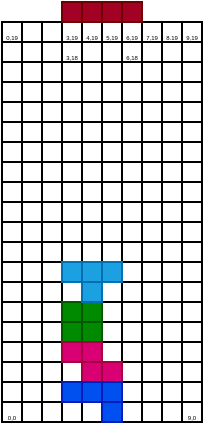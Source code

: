 <mxfile version="22.1.18" type="device">
  <diagram name="Page-1" id="uiqpxPCHIxC3Hkr9rHcT">
    <mxGraphModel dx="326" dy="216" grid="1" gridSize="10" guides="1" tooltips="1" connect="1" arrows="1" fold="1" page="1" pageScale="1" pageWidth="1100" pageHeight="850" math="0" shadow="0">
      <root>
        <mxCell id="0" />
        <mxCell id="1" parent="0" />
        <mxCell id="_7lWE-MWx_kLqU9YCzZ2-27" value="&lt;font style=&quot;font-size: 3px;&quot;&gt;0,19&lt;/font&gt;" style="rounded=0;whiteSpace=wrap;html=1;" vertex="1" parent="1">
          <mxGeometry y="650" width="10" height="10" as="geometry" />
        </mxCell>
        <mxCell id="_7lWE-MWx_kLqU9YCzZ2-28" value="" style="rounded=0;whiteSpace=wrap;html=1;" vertex="1" parent="1">
          <mxGeometry x="10" y="650" width="10" height="10" as="geometry" />
        </mxCell>
        <mxCell id="_7lWE-MWx_kLqU9YCzZ2-29" value="" style="rounded=0;whiteSpace=wrap;html=1;" vertex="1" parent="1">
          <mxGeometry x="20" y="650" width="10" height="10" as="geometry" />
        </mxCell>
        <mxCell id="_7lWE-MWx_kLqU9YCzZ2-30" value="&lt;font style=&quot;font-size: 3px;&quot;&gt;3,19&lt;/font&gt;" style="rounded=0;whiteSpace=wrap;html=1;" vertex="1" parent="1">
          <mxGeometry x="30" y="650" width="10" height="10" as="geometry" />
        </mxCell>
        <mxCell id="_7lWE-MWx_kLqU9YCzZ2-31" value="&lt;font style=&quot;font-size: 3px;&quot;&gt;4,19&lt;/font&gt;" style="rounded=0;whiteSpace=wrap;html=1;" vertex="1" parent="1">
          <mxGeometry x="40" y="650" width="10" height="10" as="geometry" />
        </mxCell>
        <mxCell id="_7lWE-MWx_kLqU9YCzZ2-32" value="&lt;font style=&quot;font-size: 3px;&quot;&gt;5,19&lt;/font&gt;" style="rounded=0;whiteSpace=wrap;html=1;" vertex="1" parent="1">
          <mxGeometry x="50" y="650" width="10" height="10" as="geometry" />
        </mxCell>
        <mxCell id="_7lWE-MWx_kLqU9YCzZ2-33" value="&lt;font style=&quot;font-size: 3px;&quot;&gt;6,19&lt;/font&gt;" style="rounded=0;whiteSpace=wrap;html=1;" vertex="1" parent="1">
          <mxGeometry x="60" y="650" width="10" height="10" as="geometry" />
        </mxCell>
        <mxCell id="_7lWE-MWx_kLqU9YCzZ2-34" value="&lt;font style=&quot;font-size: 3px;&quot;&gt;7,19&lt;/font&gt;" style="rounded=0;whiteSpace=wrap;html=1;" vertex="1" parent="1">
          <mxGeometry x="70" y="650" width="10" height="10" as="geometry" />
        </mxCell>
        <mxCell id="_7lWE-MWx_kLqU9YCzZ2-35" value="&lt;font style=&quot;font-size: 3px;&quot;&gt;8.19&lt;/font&gt;" style="rounded=0;whiteSpace=wrap;html=1;" vertex="1" parent="1">
          <mxGeometry x="80" y="650" width="10" height="10" as="geometry" />
        </mxCell>
        <mxCell id="_7lWE-MWx_kLqU9YCzZ2-36" value="&lt;font style=&quot;font-size: 3px;&quot;&gt;9,19&lt;/font&gt;" style="rounded=0;whiteSpace=wrap;html=1;" vertex="1" parent="1">
          <mxGeometry x="90" y="650" width="10" height="10" as="geometry" />
        </mxCell>
        <mxCell id="_7lWE-MWx_kLqU9YCzZ2-37" value="" style="rounded=0;whiteSpace=wrap;html=1;" vertex="1" parent="1">
          <mxGeometry y="660" width="10" height="10" as="geometry" />
        </mxCell>
        <mxCell id="_7lWE-MWx_kLqU9YCzZ2-38" value="" style="rounded=0;whiteSpace=wrap;html=1;" vertex="1" parent="1">
          <mxGeometry x="10" y="660" width="10" height="10" as="geometry" />
        </mxCell>
        <mxCell id="_7lWE-MWx_kLqU9YCzZ2-39" value="" style="rounded=0;whiteSpace=wrap;html=1;" vertex="1" parent="1">
          <mxGeometry x="20" y="660" width="10" height="10" as="geometry" />
        </mxCell>
        <mxCell id="_7lWE-MWx_kLqU9YCzZ2-40" value="&lt;font style=&quot;font-size: 3px;&quot;&gt;3,18&lt;/font&gt;" style="rounded=0;whiteSpace=wrap;html=1;" vertex="1" parent="1">
          <mxGeometry x="30" y="660" width="10" height="10" as="geometry" />
        </mxCell>
        <mxCell id="_7lWE-MWx_kLqU9YCzZ2-41" value="" style="rounded=0;whiteSpace=wrap;html=1;" vertex="1" parent="1">
          <mxGeometry x="40" y="660" width="10" height="10" as="geometry" />
        </mxCell>
        <mxCell id="_7lWE-MWx_kLqU9YCzZ2-42" value="" style="rounded=0;whiteSpace=wrap;html=1;" vertex="1" parent="1">
          <mxGeometry x="50" y="660" width="10" height="10" as="geometry" />
        </mxCell>
        <mxCell id="_7lWE-MWx_kLqU9YCzZ2-43" value="&lt;font style=&quot;font-size: 3px;&quot;&gt;6,18&lt;/font&gt;" style="rounded=0;whiteSpace=wrap;html=1;" vertex="1" parent="1">
          <mxGeometry x="60" y="660" width="10" height="10" as="geometry" />
        </mxCell>
        <mxCell id="_7lWE-MWx_kLqU9YCzZ2-44" value="" style="rounded=0;whiteSpace=wrap;html=1;" vertex="1" parent="1">
          <mxGeometry x="70" y="660" width="10" height="10" as="geometry" />
        </mxCell>
        <mxCell id="_7lWE-MWx_kLqU9YCzZ2-45" value="" style="rounded=0;whiteSpace=wrap;html=1;" vertex="1" parent="1">
          <mxGeometry x="80" y="660" width="10" height="10" as="geometry" />
        </mxCell>
        <mxCell id="_7lWE-MWx_kLqU9YCzZ2-46" value="" style="rounded=0;whiteSpace=wrap;html=1;" vertex="1" parent="1">
          <mxGeometry x="90" y="660" width="10" height="10" as="geometry" />
        </mxCell>
        <mxCell id="_7lWE-MWx_kLqU9YCzZ2-47" value="" style="rounded=0;whiteSpace=wrap;html=1;" vertex="1" parent="1">
          <mxGeometry y="670" width="10" height="10" as="geometry" />
        </mxCell>
        <mxCell id="_7lWE-MWx_kLqU9YCzZ2-48" value="" style="rounded=0;whiteSpace=wrap;html=1;" vertex="1" parent="1">
          <mxGeometry x="10" y="670" width="10" height="10" as="geometry" />
        </mxCell>
        <mxCell id="_7lWE-MWx_kLqU9YCzZ2-49" value="" style="rounded=0;whiteSpace=wrap;html=1;" vertex="1" parent="1">
          <mxGeometry x="20" y="670" width="10" height="10" as="geometry" />
        </mxCell>
        <mxCell id="_7lWE-MWx_kLqU9YCzZ2-50" value="" style="rounded=0;whiteSpace=wrap;html=1;" vertex="1" parent="1">
          <mxGeometry x="30" y="670" width="10" height="10" as="geometry" />
        </mxCell>
        <mxCell id="_7lWE-MWx_kLqU9YCzZ2-51" value="" style="rounded=0;whiteSpace=wrap;html=1;" vertex="1" parent="1">
          <mxGeometry x="40" y="670" width="10" height="10" as="geometry" />
        </mxCell>
        <mxCell id="_7lWE-MWx_kLqU9YCzZ2-52" value="" style="rounded=0;whiteSpace=wrap;html=1;" vertex="1" parent="1">
          <mxGeometry x="50" y="670" width="10" height="10" as="geometry" />
        </mxCell>
        <mxCell id="_7lWE-MWx_kLqU9YCzZ2-53" value="" style="rounded=0;whiteSpace=wrap;html=1;" vertex="1" parent="1">
          <mxGeometry x="60" y="670" width="10" height="10" as="geometry" />
        </mxCell>
        <mxCell id="_7lWE-MWx_kLqU9YCzZ2-54" value="" style="rounded=0;whiteSpace=wrap;html=1;" vertex="1" parent="1">
          <mxGeometry x="70" y="670" width="10" height="10" as="geometry" />
        </mxCell>
        <mxCell id="_7lWE-MWx_kLqU9YCzZ2-55" value="" style="rounded=0;whiteSpace=wrap;html=1;" vertex="1" parent="1">
          <mxGeometry x="80" y="670" width="10" height="10" as="geometry" />
        </mxCell>
        <mxCell id="_7lWE-MWx_kLqU9YCzZ2-56" value="" style="rounded=0;whiteSpace=wrap;html=1;" vertex="1" parent="1">
          <mxGeometry x="90" y="670" width="10" height="10" as="geometry" />
        </mxCell>
        <mxCell id="_7lWE-MWx_kLqU9YCzZ2-57" value="" style="rounded=0;whiteSpace=wrap;html=1;" vertex="1" parent="1">
          <mxGeometry y="680" width="10" height="10" as="geometry" />
        </mxCell>
        <mxCell id="_7lWE-MWx_kLqU9YCzZ2-58" value="" style="rounded=0;whiteSpace=wrap;html=1;" vertex="1" parent="1">
          <mxGeometry x="10" y="680" width="10" height="10" as="geometry" />
        </mxCell>
        <mxCell id="_7lWE-MWx_kLqU9YCzZ2-59" value="" style="rounded=0;whiteSpace=wrap;html=1;" vertex="1" parent="1">
          <mxGeometry x="20" y="680" width="10" height="10" as="geometry" />
        </mxCell>
        <mxCell id="_7lWE-MWx_kLqU9YCzZ2-60" value="" style="rounded=0;whiteSpace=wrap;html=1;" vertex="1" parent="1">
          <mxGeometry x="30" y="680" width="10" height="10" as="geometry" />
        </mxCell>
        <mxCell id="_7lWE-MWx_kLqU9YCzZ2-61" value="" style="rounded=0;whiteSpace=wrap;html=1;" vertex="1" parent="1">
          <mxGeometry x="40" y="680" width="10" height="10" as="geometry" />
        </mxCell>
        <mxCell id="_7lWE-MWx_kLqU9YCzZ2-62" value="" style="rounded=0;whiteSpace=wrap;html=1;" vertex="1" parent="1">
          <mxGeometry x="50" y="680" width="10" height="10" as="geometry" />
        </mxCell>
        <mxCell id="_7lWE-MWx_kLqU9YCzZ2-63" value="" style="rounded=0;whiteSpace=wrap;html=1;" vertex="1" parent="1">
          <mxGeometry x="60" y="680" width="10" height="10" as="geometry" />
        </mxCell>
        <mxCell id="_7lWE-MWx_kLqU9YCzZ2-64" value="" style="rounded=0;whiteSpace=wrap;html=1;" vertex="1" parent="1">
          <mxGeometry x="70" y="680" width="10" height="10" as="geometry" />
        </mxCell>
        <mxCell id="_7lWE-MWx_kLqU9YCzZ2-65" value="" style="rounded=0;whiteSpace=wrap;html=1;" vertex="1" parent="1">
          <mxGeometry x="80" y="680" width="10" height="10" as="geometry" />
        </mxCell>
        <mxCell id="_7lWE-MWx_kLqU9YCzZ2-66" value="" style="rounded=0;whiteSpace=wrap;html=1;" vertex="1" parent="1">
          <mxGeometry x="90" y="680" width="10" height="10" as="geometry" />
        </mxCell>
        <mxCell id="_7lWE-MWx_kLqU9YCzZ2-67" value="" style="rounded=0;whiteSpace=wrap;html=1;" vertex="1" parent="1">
          <mxGeometry y="690" width="10" height="10" as="geometry" />
        </mxCell>
        <mxCell id="_7lWE-MWx_kLqU9YCzZ2-68" value="" style="rounded=0;whiteSpace=wrap;html=1;" vertex="1" parent="1">
          <mxGeometry x="10" y="690" width="10" height="10" as="geometry" />
        </mxCell>
        <mxCell id="_7lWE-MWx_kLqU9YCzZ2-69" value="" style="rounded=0;whiteSpace=wrap;html=1;" vertex="1" parent="1">
          <mxGeometry x="20" y="690" width="10" height="10" as="geometry" />
        </mxCell>
        <mxCell id="_7lWE-MWx_kLqU9YCzZ2-70" value="" style="rounded=0;whiteSpace=wrap;html=1;" vertex="1" parent="1">
          <mxGeometry x="30" y="690" width="10" height="10" as="geometry" />
        </mxCell>
        <mxCell id="_7lWE-MWx_kLqU9YCzZ2-71" value="" style="rounded=0;whiteSpace=wrap;html=1;" vertex="1" parent="1">
          <mxGeometry x="40" y="690" width="10" height="10" as="geometry" />
        </mxCell>
        <mxCell id="_7lWE-MWx_kLqU9YCzZ2-72" value="" style="rounded=0;whiteSpace=wrap;html=1;" vertex="1" parent="1">
          <mxGeometry x="50" y="690" width="10" height="10" as="geometry" />
        </mxCell>
        <mxCell id="_7lWE-MWx_kLqU9YCzZ2-73" value="" style="rounded=0;whiteSpace=wrap;html=1;" vertex="1" parent="1">
          <mxGeometry x="60" y="690" width="10" height="10" as="geometry" />
        </mxCell>
        <mxCell id="_7lWE-MWx_kLqU9YCzZ2-74" value="" style="rounded=0;whiteSpace=wrap;html=1;" vertex="1" parent="1">
          <mxGeometry x="70" y="690" width="10" height="10" as="geometry" />
        </mxCell>
        <mxCell id="_7lWE-MWx_kLqU9YCzZ2-75" value="" style="rounded=0;whiteSpace=wrap;html=1;" vertex="1" parent="1">
          <mxGeometry x="80" y="690" width="10" height="10" as="geometry" />
        </mxCell>
        <mxCell id="_7lWE-MWx_kLqU9YCzZ2-76" value="" style="rounded=0;whiteSpace=wrap;html=1;" vertex="1" parent="1">
          <mxGeometry x="90" y="690" width="10" height="10" as="geometry" />
        </mxCell>
        <mxCell id="_7lWE-MWx_kLqU9YCzZ2-77" value="" style="rounded=0;whiteSpace=wrap;html=1;" vertex="1" parent="1">
          <mxGeometry y="700" width="10" height="10" as="geometry" />
        </mxCell>
        <mxCell id="_7lWE-MWx_kLqU9YCzZ2-78" value="" style="rounded=0;whiteSpace=wrap;html=1;" vertex="1" parent="1">
          <mxGeometry x="10" y="700" width="10" height="10" as="geometry" />
        </mxCell>
        <mxCell id="_7lWE-MWx_kLqU9YCzZ2-79" value="" style="rounded=0;whiteSpace=wrap;html=1;" vertex="1" parent="1">
          <mxGeometry x="20" y="700" width="10" height="10" as="geometry" />
        </mxCell>
        <mxCell id="_7lWE-MWx_kLqU9YCzZ2-80" value="" style="rounded=0;whiteSpace=wrap;html=1;" vertex="1" parent="1">
          <mxGeometry x="30" y="700" width="10" height="10" as="geometry" />
        </mxCell>
        <mxCell id="_7lWE-MWx_kLqU9YCzZ2-81" value="" style="rounded=0;whiteSpace=wrap;html=1;" vertex="1" parent="1">
          <mxGeometry x="40" y="700" width="10" height="10" as="geometry" />
        </mxCell>
        <mxCell id="_7lWE-MWx_kLqU9YCzZ2-82" value="" style="rounded=0;whiteSpace=wrap;html=1;" vertex="1" parent="1">
          <mxGeometry x="50" y="700" width="10" height="10" as="geometry" />
        </mxCell>
        <mxCell id="_7lWE-MWx_kLqU9YCzZ2-83" value="" style="rounded=0;whiteSpace=wrap;html=1;" vertex="1" parent="1">
          <mxGeometry x="60" y="700" width="10" height="10" as="geometry" />
        </mxCell>
        <mxCell id="_7lWE-MWx_kLqU9YCzZ2-84" value="" style="rounded=0;whiteSpace=wrap;html=1;" vertex="1" parent="1">
          <mxGeometry x="70" y="700" width="10" height="10" as="geometry" />
        </mxCell>
        <mxCell id="_7lWE-MWx_kLqU9YCzZ2-85" value="" style="rounded=0;whiteSpace=wrap;html=1;" vertex="1" parent="1">
          <mxGeometry x="80" y="700" width="10" height="10" as="geometry" />
        </mxCell>
        <mxCell id="_7lWE-MWx_kLqU9YCzZ2-86" value="" style="rounded=0;whiteSpace=wrap;html=1;" vertex="1" parent="1">
          <mxGeometry x="90" y="700" width="10" height="10" as="geometry" />
        </mxCell>
        <mxCell id="_7lWE-MWx_kLqU9YCzZ2-87" value="" style="rounded=0;whiteSpace=wrap;html=1;" vertex="1" parent="1">
          <mxGeometry y="710" width="10" height="10" as="geometry" />
        </mxCell>
        <mxCell id="_7lWE-MWx_kLqU9YCzZ2-88" value="" style="rounded=0;whiteSpace=wrap;html=1;" vertex="1" parent="1">
          <mxGeometry x="10" y="710" width="10" height="10" as="geometry" />
        </mxCell>
        <mxCell id="_7lWE-MWx_kLqU9YCzZ2-89" value="" style="rounded=0;whiteSpace=wrap;html=1;" vertex="1" parent="1">
          <mxGeometry x="20" y="710" width="10" height="10" as="geometry" />
        </mxCell>
        <mxCell id="_7lWE-MWx_kLqU9YCzZ2-90" value="" style="rounded=0;whiteSpace=wrap;html=1;" vertex="1" parent="1">
          <mxGeometry x="30" y="710" width="10" height="10" as="geometry" />
        </mxCell>
        <mxCell id="_7lWE-MWx_kLqU9YCzZ2-91" value="" style="rounded=0;whiteSpace=wrap;html=1;" vertex="1" parent="1">
          <mxGeometry x="40" y="710" width="10" height="10" as="geometry" />
        </mxCell>
        <mxCell id="_7lWE-MWx_kLqU9YCzZ2-92" value="" style="rounded=0;whiteSpace=wrap;html=1;" vertex="1" parent="1">
          <mxGeometry x="50" y="710" width="10" height="10" as="geometry" />
        </mxCell>
        <mxCell id="_7lWE-MWx_kLqU9YCzZ2-93" value="" style="rounded=0;whiteSpace=wrap;html=1;" vertex="1" parent="1">
          <mxGeometry x="60" y="710" width="10" height="10" as="geometry" />
        </mxCell>
        <mxCell id="_7lWE-MWx_kLqU9YCzZ2-94" value="" style="rounded=0;whiteSpace=wrap;html=1;" vertex="1" parent="1">
          <mxGeometry x="70" y="710" width="10" height="10" as="geometry" />
        </mxCell>
        <mxCell id="_7lWE-MWx_kLqU9YCzZ2-95" value="" style="rounded=0;whiteSpace=wrap;html=1;" vertex="1" parent="1">
          <mxGeometry x="80" y="710" width="10" height="10" as="geometry" />
        </mxCell>
        <mxCell id="_7lWE-MWx_kLqU9YCzZ2-96" value="" style="rounded=0;whiteSpace=wrap;html=1;" vertex="1" parent="1">
          <mxGeometry x="90" y="710" width="10" height="10" as="geometry" />
        </mxCell>
        <mxCell id="_7lWE-MWx_kLqU9YCzZ2-97" value="" style="rounded=0;whiteSpace=wrap;html=1;" vertex="1" parent="1">
          <mxGeometry y="720" width="10" height="10" as="geometry" />
        </mxCell>
        <mxCell id="_7lWE-MWx_kLqU9YCzZ2-98" value="" style="rounded=0;whiteSpace=wrap;html=1;" vertex="1" parent="1">
          <mxGeometry x="10" y="720" width="10" height="10" as="geometry" />
        </mxCell>
        <mxCell id="_7lWE-MWx_kLqU9YCzZ2-99" value="" style="rounded=0;whiteSpace=wrap;html=1;" vertex="1" parent="1">
          <mxGeometry x="20" y="720" width="10" height="10" as="geometry" />
        </mxCell>
        <mxCell id="_7lWE-MWx_kLqU9YCzZ2-100" value="" style="rounded=0;whiteSpace=wrap;html=1;" vertex="1" parent="1">
          <mxGeometry x="30" y="720" width="10" height="10" as="geometry" />
        </mxCell>
        <mxCell id="_7lWE-MWx_kLqU9YCzZ2-101" value="" style="rounded=0;whiteSpace=wrap;html=1;" vertex="1" parent="1">
          <mxGeometry x="40" y="720" width="10" height="10" as="geometry" />
        </mxCell>
        <mxCell id="_7lWE-MWx_kLqU9YCzZ2-102" value="" style="rounded=0;whiteSpace=wrap;html=1;" vertex="1" parent="1">
          <mxGeometry x="50" y="720" width="10" height="10" as="geometry" />
        </mxCell>
        <mxCell id="_7lWE-MWx_kLqU9YCzZ2-103" value="" style="rounded=0;whiteSpace=wrap;html=1;" vertex="1" parent="1">
          <mxGeometry x="60" y="720" width="10" height="10" as="geometry" />
        </mxCell>
        <mxCell id="_7lWE-MWx_kLqU9YCzZ2-104" value="" style="rounded=0;whiteSpace=wrap;html=1;" vertex="1" parent="1">
          <mxGeometry x="70" y="720" width="10" height="10" as="geometry" />
        </mxCell>
        <mxCell id="_7lWE-MWx_kLqU9YCzZ2-105" value="" style="rounded=0;whiteSpace=wrap;html=1;" vertex="1" parent="1">
          <mxGeometry x="80" y="720" width="10" height="10" as="geometry" />
        </mxCell>
        <mxCell id="_7lWE-MWx_kLqU9YCzZ2-106" value="" style="rounded=0;whiteSpace=wrap;html=1;" vertex="1" parent="1">
          <mxGeometry x="90" y="720" width="10" height="10" as="geometry" />
        </mxCell>
        <mxCell id="_7lWE-MWx_kLqU9YCzZ2-107" value="" style="rounded=0;whiteSpace=wrap;html=1;" vertex="1" parent="1">
          <mxGeometry y="730" width="10" height="10" as="geometry" />
        </mxCell>
        <mxCell id="_7lWE-MWx_kLqU9YCzZ2-108" value="" style="rounded=0;whiteSpace=wrap;html=1;" vertex="1" parent="1">
          <mxGeometry x="10" y="730" width="10" height="10" as="geometry" />
        </mxCell>
        <mxCell id="_7lWE-MWx_kLqU9YCzZ2-109" value="" style="rounded=0;whiteSpace=wrap;html=1;" vertex="1" parent="1">
          <mxGeometry x="20" y="730" width="10" height="10" as="geometry" />
        </mxCell>
        <mxCell id="_7lWE-MWx_kLqU9YCzZ2-110" value="" style="rounded=0;whiteSpace=wrap;html=1;" vertex="1" parent="1">
          <mxGeometry x="30" y="730" width="10" height="10" as="geometry" />
        </mxCell>
        <mxCell id="_7lWE-MWx_kLqU9YCzZ2-111" value="" style="rounded=0;whiteSpace=wrap;html=1;" vertex="1" parent="1">
          <mxGeometry x="40" y="730" width="10" height="10" as="geometry" />
        </mxCell>
        <mxCell id="_7lWE-MWx_kLqU9YCzZ2-112" value="" style="rounded=0;whiteSpace=wrap;html=1;" vertex="1" parent="1">
          <mxGeometry x="50" y="730" width="10" height="10" as="geometry" />
        </mxCell>
        <mxCell id="_7lWE-MWx_kLqU9YCzZ2-113" value="" style="rounded=0;whiteSpace=wrap;html=1;" vertex="1" parent="1">
          <mxGeometry x="60" y="730" width="10" height="10" as="geometry" />
        </mxCell>
        <mxCell id="_7lWE-MWx_kLqU9YCzZ2-114" value="" style="rounded=0;whiteSpace=wrap;html=1;" vertex="1" parent="1">
          <mxGeometry x="70" y="730" width="10" height="10" as="geometry" />
        </mxCell>
        <mxCell id="_7lWE-MWx_kLqU9YCzZ2-115" value="" style="rounded=0;whiteSpace=wrap;html=1;" vertex="1" parent="1">
          <mxGeometry x="80" y="730" width="10" height="10" as="geometry" />
        </mxCell>
        <mxCell id="_7lWE-MWx_kLqU9YCzZ2-116" value="" style="rounded=0;whiteSpace=wrap;html=1;" vertex="1" parent="1">
          <mxGeometry x="90" y="730" width="10" height="10" as="geometry" />
        </mxCell>
        <mxCell id="_7lWE-MWx_kLqU9YCzZ2-117" value="" style="rounded=0;whiteSpace=wrap;html=1;" vertex="1" parent="1">
          <mxGeometry y="740" width="10" height="10" as="geometry" />
        </mxCell>
        <mxCell id="_7lWE-MWx_kLqU9YCzZ2-118" value="" style="rounded=0;whiteSpace=wrap;html=1;" vertex="1" parent="1">
          <mxGeometry x="10" y="740" width="10" height="10" as="geometry" />
        </mxCell>
        <mxCell id="_7lWE-MWx_kLqU9YCzZ2-119" value="" style="rounded=0;whiteSpace=wrap;html=1;" vertex="1" parent="1">
          <mxGeometry x="20" y="740" width="10" height="10" as="geometry" />
        </mxCell>
        <mxCell id="_7lWE-MWx_kLqU9YCzZ2-120" value="" style="rounded=0;whiteSpace=wrap;html=1;" vertex="1" parent="1">
          <mxGeometry x="30" y="740" width="10" height="10" as="geometry" />
        </mxCell>
        <mxCell id="_7lWE-MWx_kLqU9YCzZ2-121" value="" style="rounded=0;whiteSpace=wrap;html=1;" vertex="1" parent="1">
          <mxGeometry x="40" y="740" width="10" height="10" as="geometry" />
        </mxCell>
        <mxCell id="_7lWE-MWx_kLqU9YCzZ2-122" value="" style="rounded=0;whiteSpace=wrap;html=1;" vertex="1" parent="1">
          <mxGeometry x="50" y="740" width="10" height="10" as="geometry" />
        </mxCell>
        <mxCell id="_7lWE-MWx_kLqU9YCzZ2-123" value="" style="rounded=0;whiteSpace=wrap;html=1;" vertex="1" parent="1">
          <mxGeometry x="60" y="740" width="10" height="10" as="geometry" />
        </mxCell>
        <mxCell id="_7lWE-MWx_kLqU9YCzZ2-124" value="" style="rounded=0;whiteSpace=wrap;html=1;" vertex="1" parent="1">
          <mxGeometry x="70" y="740" width="10" height="10" as="geometry" />
        </mxCell>
        <mxCell id="_7lWE-MWx_kLqU9YCzZ2-125" value="" style="rounded=0;whiteSpace=wrap;html=1;" vertex="1" parent="1">
          <mxGeometry x="80" y="740" width="10" height="10" as="geometry" />
        </mxCell>
        <mxCell id="_7lWE-MWx_kLqU9YCzZ2-126" value="" style="rounded=0;whiteSpace=wrap;html=1;" vertex="1" parent="1">
          <mxGeometry x="90" y="740" width="10" height="10" as="geometry" />
        </mxCell>
        <mxCell id="_7lWE-MWx_kLqU9YCzZ2-227" value="" style="rounded=0;whiteSpace=wrap;html=1;" vertex="1" parent="1">
          <mxGeometry y="750" width="10" height="10" as="geometry" />
        </mxCell>
        <mxCell id="_7lWE-MWx_kLqU9YCzZ2-228" value="" style="rounded=0;whiteSpace=wrap;html=1;" vertex="1" parent="1">
          <mxGeometry x="10" y="750" width="10" height="10" as="geometry" />
        </mxCell>
        <mxCell id="_7lWE-MWx_kLqU9YCzZ2-229" value="" style="rounded=0;whiteSpace=wrap;html=1;" vertex="1" parent="1">
          <mxGeometry x="20" y="750" width="10" height="10" as="geometry" />
        </mxCell>
        <mxCell id="_7lWE-MWx_kLqU9YCzZ2-230" value="" style="rounded=0;whiteSpace=wrap;html=1;" vertex="1" parent="1">
          <mxGeometry x="30" y="750" width="10" height="10" as="geometry" />
        </mxCell>
        <mxCell id="_7lWE-MWx_kLqU9YCzZ2-231" value="" style="rounded=0;whiteSpace=wrap;html=1;" vertex="1" parent="1">
          <mxGeometry x="40" y="750" width="10" height="10" as="geometry" />
        </mxCell>
        <mxCell id="_7lWE-MWx_kLqU9YCzZ2-232" value="" style="rounded=0;whiteSpace=wrap;html=1;" vertex="1" parent="1">
          <mxGeometry x="50" y="750" width="10" height="10" as="geometry" />
        </mxCell>
        <mxCell id="_7lWE-MWx_kLqU9YCzZ2-233" value="" style="rounded=0;whiteSpace=wrap;html=1;" vertex="1" parent="1">
          <mxGeometry x="60" y="750" width="10" height="10" as="geometry" />
        </mxCell>
        <mxCell id="_7lWE-MWx_kLqU9YCzZ2-234" value="" style="rounded=0;whiteSpace=wrap;html=1;" vertex="1" parent="1">
          <mxGeometry x="70" y="750" width="10" height="10" as="geometry" />
        </mxCell>
        <mxCell id="_7lWE-MWx_kLqU9YCzZ2-235" value="" style="rounded=0;whiteSpace=wrap;html=1;" vertex="1" parent="1">
          <mxGeometry x="80" y="750" width="10" height="10" as="geometry" />
        </mxCell>
        <mxCell id="_7lWE-MWx_kLqU9YCzZ2-236" value="" style="rounded=0;whiteSpace=wrap;html=1;" vertex="1" parent="1">
          <mxGeometry x="90" y="750" width="10" height="10" as="geometry" />
        </mxCell>
        <mxCell id="_7lWE-MWx_kLqU9YCzZ2-237" value="" style="rounded=0;whiteSpace=wrap;html=1;" vertex="1" parent="1">
          <mxGeometry y="760" width="10" height="10" as="geometry" />
        </mxCell>
        <mxCell id="_7lWE-MWx_kLqU9YCzZ2-238" value="" style="rounded=0;whiteSpace=wrap;html=1;" vertex="1" parent="1">
          <mxGeometry x="10" y="760" width="10" height="10" as="geometry" />
        </mxCell>
        <mxCell id="_7lWE-MWx_kLqU9YCzZ2-239" value="" style="rounded=0;whiteSpace=wrap;html=1;" vertex="1" parent="1">
          <mxGeometry x="20" y="760" width="10" height="10" as="geometry" />
        </mxCell>
        <mxCell id="_7lWE-MWx_kLqU9YCzZ2-240" value="" style="rounded=0;whiteSpace=wrap;html=1;" vertex="1" parent="1">
          <mxGeometry x="30" y="760" width="10" height="10" as="geometry" />
        </mxCell>
        <mxCell id="_7lWE-MWx_kLqU9YCzZ2-241" value="" style="rounded=0;whiteSpace=wrap;html=1;" vertex="1" parent="1">
          <mxGeometry x="40" y="760" width="10" height="10" as="geometry" />
        </mxCell>
        <mxCell id="_7lWE-MWx_kLqU9YCzZ2-242" value="" style="rounded=0;whiteSpace=wrap;html=1;" vertex="1" parent="1">
          <mxGeometry x="50" y="760" width="10" height="10" as="geometry" />
        </mxCell>
        <mxCell id="_7lWE-MWx_kLqU9YCzZ2-243" value="" style="rounded=0;whiteSpace=wrap;html=1;" vertex="1" parent="1">
          <mxGeometry x="60" y="760" width="10" height="10" as="geometry" />
        </mxCell>
        <mxCell id="_7lWE-MWx_kLqU9YCzZ2-244" value="" style="rounded=0;whiteSpace=wrap;html=1;" vertex="1" parent="1">
          <mxGeometry x="70" y="760" width="10" height="10" as="geometry" />
        </mxCell>
        <mxCell id="_7lWE-MWx_kLqU9YCzZ2-245" value="" style="rounded=0;whiteSpace=wrap;html=1;" vertex="1" parent="1">
          <mxGeometry x="80" y="760" width="10" height="10" as="geometry" />
        </mxCell>
        <mxCell id="_7lWE-MWx_kLqU9YCzZ2-246" value="" style="rounded=0;whiteSpace=wrap;html=1;" vertex="1" parent="1">
          <mxGeometry x="90" y="760" width="10" height="10" as="geometry" />
        </mxCell>
        <mxCell id="_7lWE-MWx_kLqU9YCzZ2-247" value="" style="rounded=0;whiteSpace=wrap;html=1;" vertex="1" parent="1">
          <mxGeometry y="770" width="10" height="10" as="geometry" />
        </mxCell>
        <mxCell id="_7lWE-MWx_kLqU9YCzZ2-248" value="" style="rounded=0;whiteSpace=wrap;html=1;" vertex="1" parent="1">
          <mxGeometry x="10" y="770" width="10" height="10" as="geometry" />
        </mxCell>
        <mxCell id="_7lWE-MWx_kLqU9YCzZ2-249" value="" style="rounded=0;whiteSpace=wrap;html=1;" vertex="1" parent="1">
          <mxGeometry x="20" y="770" width="10" height="10" as="geometry" />
        </mxCell>
        <mxCell id="_7lWE-MWx_kLqU9YCzZ2-250" value="" style="rounded=0;whiteSpace=wrap;html=1;" vertex="1" parent="1">
          <mxGeometry x="30" y="770" width="10" height="10" as="geometry" />
        </mxCell>
        <mxCell id="_7lWE-MWx_kLqU9YCzZ2-251" value="" style="rounded=0;whiteSpace=wrap;html=1;" vertex="1" parent="1">
          <mxGeometry x="40" y="770" width="10" height="10" as="geometry" />
        </mxCell>
        <mxCell id="_7lWE-MWx_kLqU9YCzZ2-252" value="" style="rounded=0;whiteSpace=wrap;html=1;" vertex="1" parent="1">
          <mxGeometry x="50" y="770" width="10" height="10" as="geometry" />
        </mxCell>
        <mxCell id="_7lWE-MWx_kLqU9YCzZ2-253" value="" style="rounded=0;whiteSpace=wrap;html=1;" vertex="1" parent="1">
          <mxGeometry x="60" y="770" width="10" height="10" as="geometry" />
        </mxCell>
        <mxCell id="_7lWE-MWx_kLqU9YCzZ2-254" value="" style="rounded=0;whiteSpace=wrap;html=1;" vertex="1" parent="1">
          <mxGeometry x="70" y="770" width="10" height="10" as="geometry" />
        </mxCell>
        <mxCell id="_7lWE-MWx_kLqU9YCzZ2-255" value="" style="rounded=0;whiteSpace=wrap;html=1;" vertex="1" parent="1">
          <mxGeometry x="80" y="770" width="10" height="10" as="geometry" />
        </mxCell>
        <mxCell id="_7lWE-MWx_kLqU9YCzZ2-256" value="" style="rounded=0;whiteSpace=wrap;html=1;" vertex="1" parent="1">
          <mxGeometry x="90" y="770" width="10" height="10" as="geometry" />
        </mxCell>
        <mxCell id="_7lWE-MWx_kLqU9YCzZ2-257" value="" style="rounded=0;whiteSpace=wrap;html=1;" vertex="1" parent="1">
          <mxGeometry y="780" width="10" height="10" as="geometry" />
        </mxCell>
        <mxCell id="_7lWE-MWx_kLqU9YCzZ2-258" value="" style="rounded=0;whiteSpace=wrap;html=1;" vertex="1" parent="1">
          <mxGeometry x="10" y="780" width="10" height="10" as="geometry" />
        </mxCell>
        <mxCell id="_7lWE-MWx_kLqU9YCzZ2-259" value="" style="rounded=0;whiteSpace=wrap;html=1;" vertex="1" parent="1">
          <mxGeometry x="20" y="780" width="10" height="10" as="geometry" />
        </mxCell>
        <mxCell id="_7lWE-MWx_kLqU9YCzZ2-260" value="" style="rounded=0;whiteSpace=wrap;html=1;" vertex="1" parent="1">
          <mxGeometry x="30" y="780" width="10" height="10" as="geometry" />
        </mxCell>
        <mxCell id="_7lWE-MWx_kLqU9YCzZ2-261" value="" style="rounded=0;whiteSpace=wrap;html=1;" vertex="1" parent="1">
          <mxGeometry x="40" y="780" width="10" height="10" as="geometry" />
        </mxCell>
        <mxCell id="_7lWE-MWx_kLqU9YCzZ2-262" value="" style="rounded=0;whiteSpace=wrap;html=1;" vertex="1" parent="1">
          <mxGeometry x="50" y="780" width="10" height="10" as="geometry" />
        </mxCell>
        <mxCell id="_7lWE-MWx_kLqU9YCzZ2-263" value="" style="rounded=0;whiteSpace=wrap;html=1;" vertex="1" parent="1">
          <mxGeometry x="60" y="780" width="10" height="10" as="geometry" />
        </mxCell>
        <mxCell id="_7lWE-MWx_kLqU9YCzZ2-264" value="" style="rounded=0;whiteSpace=wrap;html=1;" vertex="1" parent="1">
          <mxGeometry x="70" y="780" width="10" height="10" as="geometry" />
        </mxCell>
        <mxCell id="_7lWE-MWx_kLqU9YCzZ2-265" value="" style="rounded=0;whiteSpace=wrap;html=1;" vertex="1" parent="1">
          <mxGeometry x="80" y="780" width="10" height="10" as="geometry" />
        </mxCell>
        <mxCell id="_7lWE-MWx_kLqU9YCzZ2-266" value="" style="rounded=0;whiteSpace=wrap;html=1;" vertex="1" parent="1">
          <mxGeometry x="90" y="780" width="10" height="10" as="geometry" />
        </mxCell>
        <mxCell id="_7lWE-MWx_kLqU9YCzZ2-267" value="" style="rounded=0;whiteSpace=wrap;html=1;" vertex="1" parent="1">
          <mxGeometry y="790" width="10" height="10" as="geometry" />
        </mxCell>
        <mxCell id="_7lWE-MWx_kLqU9YCzZ2-268" value="" style="rounded=0;whiteSpace=wrap;html=1;" vertex="1" parent="1">
          <mxGeometry x="10" y="790" width="10" height="10" as="geometry" />
        </mxCell>
        <mxCell id="_7lWE-MWx_kLqU9YCzZ2-269" value="" style="rounded=0;whiteSpace=wrap;html=1;" vertex="1" parent="1">
          <mxGeometry x="20" y="790" width="10" height="10" as="geometry" />
        </mxCell>
        <mxCell id="_7lWE-MWx_kLqU9YCzZ2-270" value="" style="rounded=0;whiteSpace=wrap;html=1;" vertex="1" parent="1">
          <mxGeometry x="30" y="790" width="10" height="10" as="geometry" />
        </mxCell>
        <mxCell id="_7lWE-MWx_kLqU9YCzZ2-271" value="" style="rounded=0;whiteSpace=wrap;html=1;" vertex="1" parent="1">
          <mxGeometry x="40" y="790" width="10" height="10" as="geometry" />
        </mxCell>
        <mxCell id="_7lWE-MWx_kLqU9YCzZ2-272" value="" style="rounded=0;whiteSpace=wrap;html=1;" vertex="1" parent="1">
          <mxGeometry x="50" y="790" width="10" height="10" as="geometry" />
        </mxCell>
        <mxCell id="_7lWE-MWx_kLqU9YCzZ2-273" value="" style="rounded=0;whiteSpace=wrap;html=1;" vertex="1" parent="1">
          <mxGeometry x="60" y="790" width="10" height="10" as="geometry" />
        </mxCell>
        <mxCell id="_7lWE-MWx_kLqU9YCzZ2-274" value="" style="rounded=0;whiteSpace=wrap;html=1;" vertex="1" parent="1">
          <mxGeometry x="70" y="790" width="10" height="10" as="geometry" />
        </mxCell>
        <mxCell id="_7lWE-MWx_kLqU9YCzZ2-275" value="" style="rounded=0;whiteSpace=wrap;html=1;" vertex="1" parent="1">
          <mxGeometry x="80" y="790" width="10" height="10" as="geometry" />
        </mxCell>
        <mxCell id="_7lWE-MWx_kLqU9YCzZ2-276" value="" style="rounded=0;whiteSpace=wrap;html=1;" vertex="1" parent="1">
          <mxGeometry x="90" y="790" width="10" height="10" as="geometry" />
        </mxCell>
        <mxCell id="_7lWE-MWx_kLqU9YCzZ2-277" value="" style="rounded=0;whiteSpace=wrap;html=1;" vertex="1" parent="1">
          <mxGeometry y="800" width="10" height="10" as="geometry" />
        </mxCell>
        <mxCell id="_7lWE-MWx_kLqU9YCzZ2-278" value="" style="rounded=0;whiteSpace=wrap;html=1;" vertex="1" parent="1">
          <mxGeometry x="10" y="800" width="10" height="10" as="geometry" />
        </mxCell>
        <mxCell id="_7lWE-MWx_kLqU9YCzZ2-279" value="" style="rounded=0;whiteSpace=wrap;html=1;" vertex="1" parent="1">
          <mxGeometry x="20" y="800" width="10" height="10" as="geometry" />
        </mxCell>
        <mxCell id="_7lWE-MWx_kLqU9YCzZ2-280" value="" style="rounded=0;whiteSpace=wrap;html=1;" vertex="1" parent="1">
          <mxGeometry x="30" y="800" width="10" height="10" as="geometry" />
        </mxCell>
        <mxCell id="_7lWE-MWx_kLqU9YCzZ2-281" value="" style="rounded=0;whiteSpace=wrap;html=1;" vertex="1" parent="1">
          <mxGeometry x="40" y="800" width="10" height="10" as="geometry" />
        </mxCell>
        <mxCell id="_7lWE-MWx_kLqU9YCzZ2-282" value="" style="rounded=0;whiteSpace=wrap;html=1;" vertex="1" parent="1">
          <mxGeometry x="50" y="800" width="10" height="10" as="geometry" />
        </mxCell>
        <mxCell id="_7lWE-MWx_kLqU9YCzZ2-283" value="" style="rounded=0;whiteSpace=wrap;html=1;" vertex="1" parent="1">
          <mxGeometry x="60" y="800" width="10" height="10" as="geometry" />
        </mxCell>
        <mxCell id="_7lWE-MWx_kLqU9YCzZ2-284" value="" style="rounded=0;whiteSpace=wrap;html=1;" vertex="1" parent="1">
          <mxGeometry x="70" y="800" width="10" height="10" as="geometry" />
        </mxCell>
        <mxCell id="_7lWE-MWx_kLqU9YCzZ2-285" value="" style="rounded=0;whiteSpace=wrap;html=1;" vertex="1" parent="1">
          <mxGeometry x="80" y="800" width="10" height="10" as="geometry" />
        </mxCell>
        <mxCell id="_7lWE-MWx_kLqU9YCzZ2-286" value="" style="rounded=0;whiteSpace=wrap;html=1;" vertex="1" parent="1">
          <mxGeometry x="90" y="800" width="10" height="10" as="geometry" />
        </mxCell>
        <mxCell id="_7lWE-MWx_kLqU9YCzZ2-287" value="" style="rounded=0;whiteSpace=wrap;html=1;" vertex="1" parent="1">
          <mxGeometry y="810" width="10" height="10" as="geometry" />
        </mxCell>
        <mxCell id="_7lWE-MWx_kLqU9YCzZ2-288" value="" style="rounded=0;whiteSpace=wrap;html=1;" vertex="1" parent="1">
          <mxGeometry x="10" y="810" width="10" height="10" as="geometry" />
        </mxCell>
        <mxCell id="_7lWE-MWx_kLqU9YCzZ2-289" value="" style="rounded=0;whiteSpace=wrap;html=1;" vertex="1" parent="1">
          <mxGeometry x="20" y="810" width="10" height="10" as="geometry" />
        </mxCell>
        <mxCell id="_7lWE-MWx_kLqU9YCzZ2-290" value="" style="rounded=0;whiteSpace=wrap;html=1;" vertex="1" parent="1">
          <mxGeometry x="30" y="810" width="10" height="10" as="geometry" />
        </mxCell>
        <mxCell id="_7lWE-MWx_kLqU9YCzZ2-291" value="" style="rounded=0;whiteSpace=wrap;html=1;" vertex="1" parent="1">
          <mxGeometry x="40" y="810" width="10" height="10" as="geometry" />
        </mxCell>
        <mxCell id="_7lWE-MWx_kLqU9YCzZ2-292" value="" style="rounded=0;whiteSpace=wrap;html=1;" vertex="1" parent="1">
          <mxGeometry x="50" y="810" width="10" height="10" as="geometry" />
        </mxCell>
        <mxCell id="_7lWE-MWx_kLqU9YCzZ2-293" value="" style="rounded=0;whiteSpace=wrap;html=1;" vertex="1" parent="1">
          <mxGeometry x="60" y="810" width="10" height="10" as="geometry" />
        </mxCell>
        <mxCell id="_7lWE-MWx_kLqU9YCzZ2-294" value="" style="rounded=0;whiteSpace=wrap;html=1;" vertex="1" parent="1">
          <mxGeometry x="70" y="810" width="10" height="10" as="geometry" />
        </mxCell>
        <mxCell id="_7lWE-MWx_kLqU9YCzZ2-295" value="" style="rounded=0;whiteSpace=wrap;html=1;" vertex="1" parent="1">
          <mxGeometry x="80" y="810" width="10" height="10" as="geometry" />
        </mxCell>
        <mxCell id="_7lWE-MWx_kLqU9YCzZ2-296" value="" style="rounded=0;whiteSpace=wrap;html=1;" vertex="1" parent="1">
          <mxGeometry x="90" y="810" width="10" height="10" as="geometry" />
        </mxCell>
        <mxCell id="_7lWE-MWx_kLqU9YCzZ2-297" value="" style="rounded=0;whiteSpace=wrap;html=1;" vertex="1" parent="1">
          <mxGeometry y="820" width="10" height="10" as="geometry" />
        </mxCell>
        <mxCell id="_7lWE-MWx_kLqU9YCzZ2-298" value="" style="rounded=0;whiteSpace=wrap;html=1;" vertex="1" parent="1">
          <mxGeometry x="10" y="820" width="10" height="10" as="geometry" />
        </mxCell>
        <mxCell id="_7lWE-MWx_kLqU9YCzZ2-299" value="" style="rounded=0;whiteSpace=wrap;html=1;" vertex="1" parent="1">
          <mxGeometry x="20" y="820" width="10" height="10" as="geometry" />
        </mxCell>
        <mxCell id="_7lWE-MWx_kLqU9YCzZ2-300" value="" style="rounded=0;whiteSpace=wrap;html=1;" vertex="1" parent="1">
          <mxGeometry x="30" y="820" width="10" height="10" as="geometry" />
        </mxCell>
        <mxCell id="_7lWE-MWx_kLqU9YCzZ2-301" value="" style="rounded=0;whiteSpace=wrap;html=1;" vertex="1" parent="1">
          <mxGeometry x="40" y="820" width="10" height="10" as="geometry" />
        </mxCell>
        <mxCell id="_7lWE-MWx_kLqU9YCzZ2-302" value="" style="rounded=0;whiteSpace=wrap;html=1;" vertex="1" parent="1">
          <mxGeometry x="50" y="820" width="10" height="10" as="geometry" />
        </mxCell>
        <mxCell id="_7lWE-MWx_kLqU9YCzZ2-303" value="" style="rounded=0;whiteSpace=wrap;html=1;" vertex="1" parent="1">
          <mxGeometry x="60" y="820" width="10" height="10" as="geometry" />
        </mxCell>
        <mxCell id="_7lWE-MWx_kLqU9YCzZ2-304" value="" style="rounded=0;whiteSpace=wrap;html=1;" vertex="1" parent="1">
          <mxGeometry x="70" y="820" width="10" height="10" as="geometry" />
        </mxCell>
        <mxCell id="_7lWE-MWx_kLqU9YCzZ2-305" value="" style="rounded=0;whiteSpace=wrap;html=1;" vertex="1" parent="1">
          <mxGeometry x="80" y="820" width="10" height="10" as="geometry" />
        </mxCell>
        <mxCell id="_7lWE-MWx_kLqU9YCzZ2-306" value="" style="rounded=0;whiteSpace=wrap;html=1;" vertex="1" parent="1">
          <mxGeometry x="90" y="820" width="10" height="10" as="geometry" />
        </mxCell>
        <mxCell id="_7lWE-MWx_kLqU9YCzZ2-307" value="" style="rounded=0;whiteSpace=wrap;html=1;" vertex="1" parent="1">
          <mxGeometry y="830" width="10" height="10" as="geometry" />
        </mxCell>
        <mxCell id="_7lWE-MWx_kLqU9YCzZ2-308" value="" style="rounded=0;whiteSpace=wrap;html=1;" vertex="1" parent="1">
          <mxGeometry x="10" y="830" width="10" height="10" as="geometry" />
        </mxCell>
        <mxCell id="_7lWE-MWx_kLqU9YCzZ2-309" value="" style="rounded=0;whiteSpace=wrap;html=1;" vertex="1" parent="1">
          <mxGeometry x="20" y="830" width="10" height="10" as="geometry" />
        </mxCell>
        <mxCell id="_7lWE-MWx_kLqU9YCzZ2-310" value="" style="rounded=0;whiteSpace=wrap;html=1;" vertex="1" parent="1">
          <mxGeometry x="30" y="830" width="10" height="10" as="geometry" />
        </mxCell>
        <mxCell id="_7lWE-MWx_kLqU9YCzZ2-311" value="" style="rounded=0;whiteSpace=wrap;html=1;" vertex="1" parent="1">
          <mxGeometry x="40" y="830" width="10" height="10" as="geometry" />
        </mxCell>
        <mxCell id="_7lWE-MWx_kLqU9YCzZ2-312" value="" style="rounded=0;whiteSpace=wrap;html=1;" vertex="1" parent="1">
          <mxGeometry x="50" y="830" width="10" height="10" as="geometry" />
        </mxCell>
        <mxCell id="_7lWE-MWx_kLqU9YCzZ2-313" value="" style="rounded=0;whiteSpace=wrap;html=1;" vertex="1" parent="1">
          <mxGeometry x="60" y="830" width="10" height="10" as="geometry" />
        </mxCell>
        <mxCell id="_7lWE-MWx_kLqU9YCzZ2-314" value="" style="rounded=0;whiteSpace=wrap;html=1;" vertex="1" parent="1">
          <mxGeometry x="70" y="830" width="10" height="10" as="geometry" />
        </mxCell>
        <mxCell id="_7lWE-MWx_kLqU9YCzZ2-315" value="" style="rounded=0;whiteSpace=wrap;html=1;" vertex="1" parent="1">
          <mxGeometry x="80" y="830" width="10" height="10" as="geometry" />
        </mxCell>
        <mxCell id="_7lWE-MWx_kLqU9YCzZ2-316" value="" style="rounded=0;whiteSpace=wrap;html=1;" vertex="1" parent="1">
          <mxGeometry x="90" y="830" width="10" height="10" as="geometry" />
        </mxCell>
        <mxCell id="_7lWE-MWx_kLqU9YCzZ2-317" value="&lt;font style=&quot;font-size: 3px;&quot;&gt;0,0&lt;/font&gt;" style="rounded=0;whiteSpace=wrap;html=1;" vertex="1" parent="1">
          <mxGeometry y="840" width="10" height="10" as="geometry" />
        </mxCell>
        <mxCell id="_7lWE-MWx_kLqU9YCzZ2-318" value="" style="rounded=0;whiteSpace=wrap;html=1;" vertex="1" parent="1">
          <mxGeometry x="10" y="840" width="10" height="10" as="geometry" />
        </mxCell>
        <mxCell id="_7lWE-MWx_kLqU9YCzZ2-319" value="" style="rounded=0;whiteSpace=wrap;html=1;" vertex="1" parent="1">
          <mxGeometry x="20" y="840" width="10" height="10" as="geometry" />
        </mxCell>
        <mxCell id="_7lWE-MWx_kLqU9YCzZ2-320" value="" style="rounded=0;whiteSpace=wrap;html=1;" vertex="1" parent="1">
          <mxGeometry x="30" y="840" width="10" height="10" as="geometry" />
        </mxCell>
        <mxCell id="_7lWE-MWx_kLqU9YCzZ2-321" value="" style="rounded=0;whiteSpace=wrap;html=1;" vertex="1" parent="1">
          <mxGeometry x="40" y="840" width="10" height="10" as="geometry" />
        </mxCell>
        <mxCell id="_7lWE-MWx_kLqU9YCzZ2-322" value="" style="rounded=0;whiteSpace=wrap;html=1;" vertex="1" parent="1">
          <mxGeometry x="50" y="840" width="10" height="10" as="geometry" />
        </mxCell>
        <mxCell id="_7lWE-MWx_kLqU9YCzZ2-323" value="" style="rounded=0;whiteSpace=wrap;html=1;" vertex="1" parent="1">
          <mxGeometry x="60" y="840" width="10" height="10" as="geometry" />
        </mxCell>
        <mxCell id="_7lWE-MWx_kLqU9YCzZ2-324" value="" style="rounded=0;whiteSpace=wrap;html=1;" vertex="1" parent="1">
          <mxGeometry x="70" y="840" width="10" height="10" as="geometry" />
        </mxCell>
        <mxCell id="_7lWE-MWx_kLqU9YCzZ2-325" value="" style="rounded=0;whiteSpace=wrap;html=1;" vertex="1" parent="1">
          <mxGeometry x="80" y="840" width="10" height="10" as="geometry" />
        </mxCell>
        <mxCell id="_7lWE-MWx_kLqU9YCzZ2-326" value="&lt;font style=&quot;font-size: 3px;&quot;&gt;9,0&lt;br&gt;&lt;/font&gt;" style="rounded=0;whiteSpace=wrap;html=1;" vertex="1" parent="1">
          <mxGeometry x="90" y="840" width="10" height="10" as="geometry" />
        </mxCell>
        <mxCell id="_7lWE-MWx_kLqU9YCzZ2-327" value="" style="group" vertex="1" connectable="0" parent="1">
          <mxGeometry x="30" y="640" width="40" height="10" as="geometry" />
        </mxCell>
        <mxCell id="_7lWE-MWx_kLqU9YCzZ2-1" value="" style="rounded=0;whiteSpace=wrap;html=1;fillColor=#a20025;fontColor=#ffffff;strokeColor=#6F0000;" vertex="1" parent="_7lWE-MWx_kLqU9YCzZ2-327">
          <mxGeometry width="10" height="10" as="geometry" />
        </mxCell>
        <mxCell id="_7lWE-MWx_kLqU9YCzZ2-2" value="" style="rounded=0;whiteSpace=wrap;html=1;fillColor=#a20025;fontColor=#ffffff;strokeColor=#6F0000;" vertex="1" parent="_7lWE-MWx_kLqU9YCzZ2-327">
          <mxGeometry x="10" width="10" height="10" as="geometry" />
        </mxCell>
        <mxCell id="_7lWE-MWx_kLqU9YCzZ2-3" value="" style="rounded=0;whiteSpace=wrap;html=1;fillColor=#a20025;fontColor=#ffffff;strokeColor=#6F0000;" vertex="1" parent="_7lWE-MWx_kLqU9YCzZ2-327">
          <mxGeometry x="20" width="10" height="10" as="geometry" />
        </mxCell>
        <mxCell id="_7lWE-MWx_kLqU9YCzZ2-4" value="" style="rounded=0;whiteSpace=wrap;html=1;fillColor=#a20025;fontColor=#ffffff;strokeColor=#6F0000;" vertex="1" parent="_7lWE-MWx_kLqU9YCzZ2-327">
          <mxGeometry x="30" width="10" height="10" as="geometry" />
        </mxCell>
        <mxCell id="_7lWE-MWx_kLqU9YCzZ2-328" value="" style="group" vertex="1" connectable="0" parent="1">
          <mxGeometry x="30" y="790" width="20" height="20" as="geometry" />
        </mxCell>
        <mxCell id="_7lWE-MWx_kLqU9YCzZ2-5" value="" style="rounded=0;whiteSpace=wrap;html=1;fillColor=#008a00;fontColor=#ffffff;strokeColor=#005700;" vertex="1" parent="_7lWE-MWx_kLqU9YCzZ2-328">
          <mxGeometry width="10" height="10" as="geometry" />
        </mxCell>
        <mxCell id="_7lWE-MWx_kLqU9YCzZ2-6" value="" style="rounded=0;whiteSpace=wrap;html=1;fillColor=#008a00;fontColor=#ffffff;strokeColor=#005700;" vertex="1" parent="_7lWE-MWx_kLqU9YCzZ2-328">
          <mxGeometry x="10" width="10" height="10" as="geometry" />
        </mxCell>
        <mxCell id="_7lWE-MWx_kLqU9YCzZ2-7" value="" style="rounded=0;whiteSpace=wrap;html=1;fillColor=#008a00;fontColor=#ffffff;strokeColor=#005700;" vertex="1" parent="_7lWE-MWx_kLqU9YCzZ2-328">
          <mxGeometry y="10" width="10" height="10" as="geometry" />
        </mxCell>
        <mxCell id="_7lWE-MWx_kLqU9YCzZ2-8" value="" style="rounded=0;whiteSpace=wrap;html=1;fillColor=#008a00;fontColor=#ffffff;strokeColor=#005700;" vertex="1" parent="_7lWE-MWx_kLqU9YCzZ2-328">
          <mxGeometry x="10" y="10" width="10" height="10" as="geometry" />
        </mxCell>
        <mxCell id="_7lWE-MWx_kLqU9YCzZ2-329" value="" style="group" vertex="1" connectable="0" parent="1">
          <mxGeometry x="30" y="770" width="30" height="20" as="geometry" />
        </mxCell>
        <mxCell id="_7lWE-MWx_kLqU9YCzZ2-9" value="" style="rounded=0;whiteSpace=wrap;html=1;fillColor=#1ba1e2;fontColor=#ffffff;strokeColor=#006EAF;" vertex="1" parent="_7lWE-MWx_kLqU9YCzZ2-329">
          <mxGeometry width="10" height="10" as="geometry" />
        </mxCell>
        <mxCell id="_7lWE-MWx_kLqU9YCzZ2-10" value="" style="rounded=0;whiteSpace=wrap;html=1;fillColor=#1ba1e2;fontColor=#ffffff;strokeColor=#006EAF;" vertex="1" parent="_7lWE-MWx_kLqU9YCzZ2-329">
          <mxGeometry x="10" width="10" height="10" as="geometry" />
        </mxCell>
        <mxCell id="_7lWE-MWx_kLqU9YCzZ2-12" value="" style="rounded=0;whiteSpace=wrap;html=1;fillColor=#1ba1e2;fontColor=#ffffff;strokeColor=#006EAF;" vertex="1" parent="_7lWE-MWx_kLqU9YCzZ2-329">
          <mxGeometry x="10" y="10" width="10" height="10" as="geometry" />
        </mxCell>
        <mxCell id="_7lWE-MWx_kLqU9YCzZ2-13" value="" style="rounded=0;whiteSpace=wrap;html=1;fillColor=#1ba1e2;fontColor=#ffffff;strokeColor=#006EAF;" vertex="1" parent="_7lWE-MWx_kLqU9YCzZ2-329">
          <mxGeometry x="20" width="10" height="10" as="geometry" />
        </mxCell>
        <mxCell id="_7lWE-MWx_kLqU9YCzZ2-330" value="" style="group" vertex="1" connectable="0" parent="1">
          <mxGeometry x="30" y="810" width="30" height="20" as="geometry" />
        </mxCell>
        <mxCell id="_7lWE-MWx_kLqU9YCzZ2-22" value="" style="rounded=0;whiteSpace=wrap;html=1;fillColor=#d80073;fontColor=#ffffff;strokeColor=#A50040;" vertex="1" parent="_7lWE-MWx_kLqU9YCzZ2-330">
          <mxGeometry width="10" height="10" as="geometry" />
        </mxCell>
        <mxCell id="_7lWE-MWx_kLqU9YCzZ2-23" value="" style="rounded=0;whiteSpace=wrap;html=1;fillColor=#d80073;fontColor=#ffffff;strokeColor=#A50040;" vertex="1" parent="_7lWE-MWx_kLqU9YCzZ2-330">
          <mxGeometry x="10" width="10" height="10" as="geometry" />
        </mxCell>
        <mxCell id="_7lWE-MWx_kLqU9YCzZ2-24" value="" style="rounded=0;whiteSpace=wrap;html=1;fillColor=#d80073;fontColor=#ffffff;strokeColor=#A50040;" vertex="1" parent="_7lWE-MWx_kLqU9YCzZ2-330">
          <mxGeometry x="10" y="10" width="10" height="10" as="geometry" />
        </mxCell>
        <mxCell id="_7lWE-MWx_kLqU9YCzZ2-25" value="" style="rounded=0;whiteSpace=wrap;html=1;fillColor=#d80073;fontColor=#ffffff;strokeColor=#A50040;" vertex="1" parent="_7lWE-MWx_kLqU9YCzZ2-330">
          <mxGeometry x="20" y="10" width="10" height="10" as="geometry" />
        </mxCell>
        <mxCell id="_7lWE-MWx_kLqU9YCzZ2-331" value="" style="group" vertex="1" connectable="0" parent="1">
          <mxGeometry x="30" y="830" width="30" height="20" as="geometry" />
        </mxCell>
        <mxCell id="_7lWE-MWx_kLqU9YCzZ2-17" value="" style="rounded=0;whiteSpace=wrap;html=1;fillColor=#0050ef;fontColor=#ffffff;strokeColor=#001DBC;movable=1;resizable=1;rotatable=1;deletable=1;editable=1;locked=0;connectable=1;" vertex="1" parent="_7lWE-MWx_kLqU9YCzZ2-331">
          <mxGeometry width="10" height="10" as="geometry" />
        </mxCell>
        <mxCell id="_7lWE-MWx_kLqU9YCzZ2-18" value="" style="rounded=0;whiteSpace=wrap;html=1;fillColor=#0050ef;fontColor=#ffffff;strokeColor=#001DBC;movable=1;resizable=1;rotatable=1;deletable=1;editable=1;locked=0;connectable=1;" vertex="1" parent="_7lWE-MWx_kLqU9YCzZ2-331">
          <mxGeometry x="10" width="10" height="10" as="geometry" />
        </mxCell>
        <mxCell id="_7lWE-MWx_kLqU9YCzZ2-19" value="" style="rounded=0;whiteSpace=wrap;html=1;fillColor=#0050ef;fontColor=#ffffff;strokeColor=#001DBC;movable=1;resizable=1;rotatable=1;deletable=1;editable=1;locked=0;connectable=1;" vertex="1" parent="_7lWE-MWx_kLqU9YCzZ2-331">
          <mxGeometry x="20" width="10" height="10" as="geometry" />
        </mxCell>
        <mxCell id="_7lWE-MWx_kLqU9YCzZ2-21" value="" style="rounded=0;whiteSpace=wrap;html=1;fillColor=#0050ef;fontColor=#ffffff;strokeColor=#001DBC;movable=1;resizable=1;rotatable=1;deletable=1;editable=1;locked=0;connectable=1;" vertex="1" parent="_7lWE-MWx_kLqU9YCzZ2-331">
          <mxGeometry x="20" y="10" width="10" height="10" as="geometry" />
        </mxCell>
      </root>
    </mxGraphModel>
  </diagram>
</mxfile>
